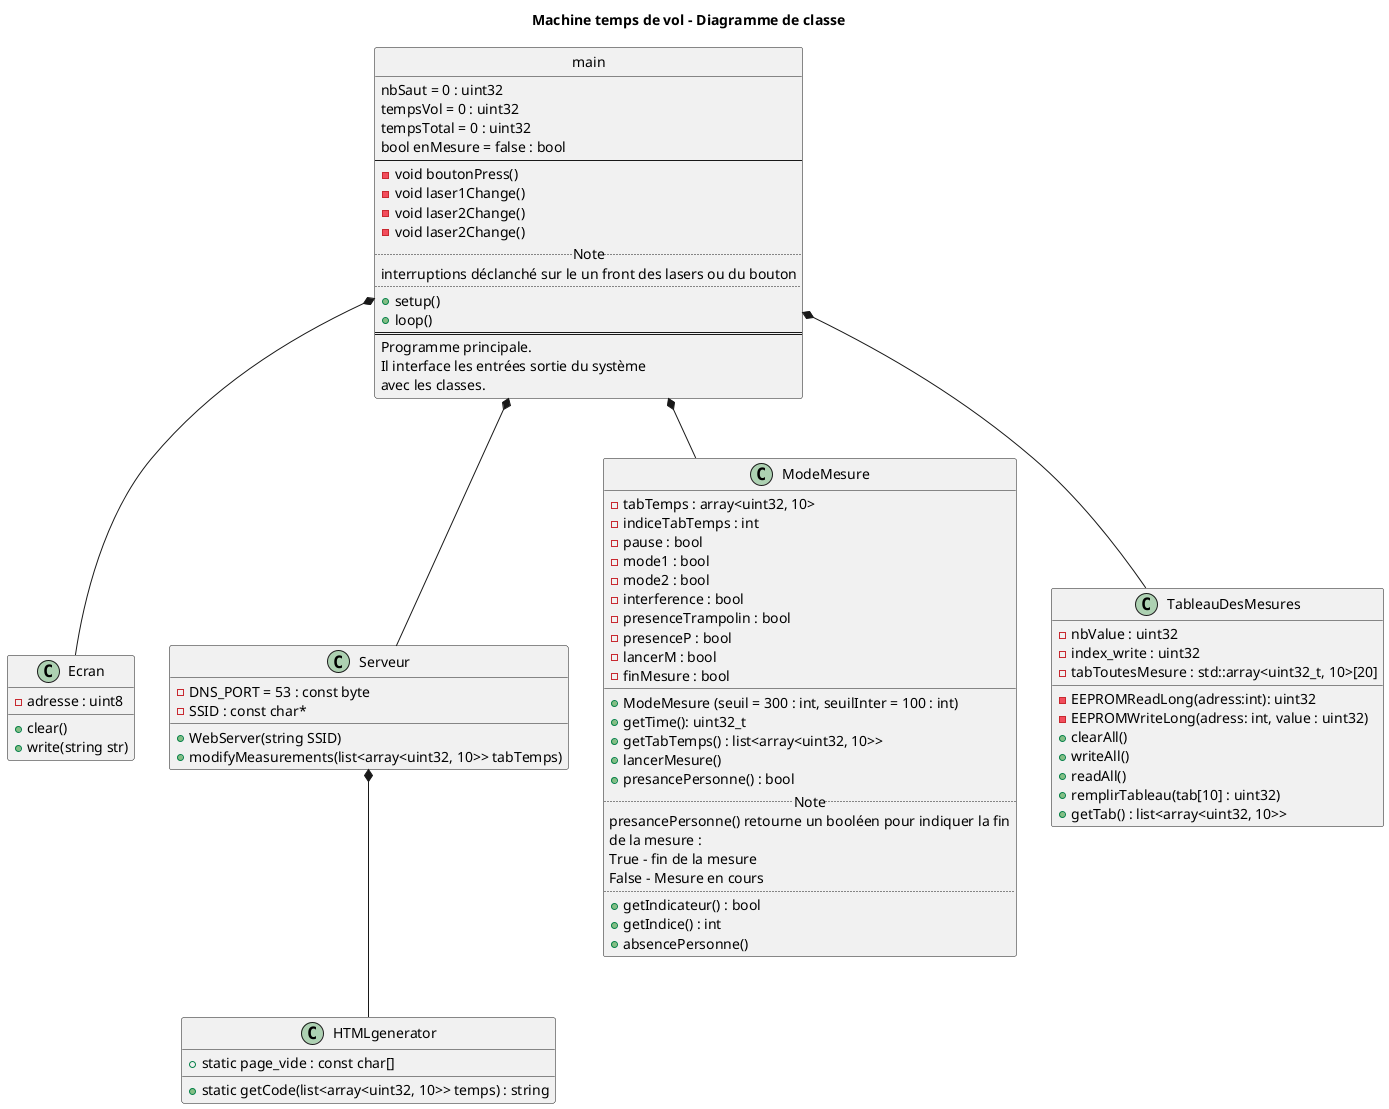 @startuml

title Machine temps de vol - Diagramme de classe

class Ecran { 
    -adresse : uint8
    +clear()
    +write(string str)
}

class HTMLgenerator { 
    +static page_vide : const char[]
    +static getCode(list<array<uint32, 10>> temps) : string 
}

class Serveur {
    -DNS_PORT = 53 : const byte
    -SSID : const char* 
    +WebServer(string SSID)
    +modifyMeasurements(list<array<uint32, 10>> tabTemps)
}

class ModeMesure{
    -tabTemps : array<uint32, 10>
    -indiceTabTemps : int
    -pause : bool
    -mode1 : bool
    -mode2 : bool
    -interference : bool
    -presenceTrampolin : bool
    -presenceP : bool 
    -lancerM : bool 
    -finMesure : bool 
    __
    +ModeMesure (seuil = 300 : int, seuilInter = 100 : int)
    +getTime(): uint32_t 
    +getTabTemps() : list<array<uint32, 10>>
    +lancerMesure()
    +presancePersonne() : bool
    .. Note ..
    presancePersonne() retourne un booléen pour indiquer la fin
    de la mesure :
    True - fin de la mesure
    False - Mesure en cours
    ..
    +getIndicateur() : bool
    +getIndice() : int
    +absencePersonne()
}

class TableauDesMesures{
    -nbValue : uint32
    -index_write : uint32
    -tabToutesMesure : std::array<uint32_t, 10>[20]
    -EEPROMReadLong(adress:int): uint32
    -EEPROMWriteLong(adress: int, value : uint32)
    +clearAll()
    +writeAll()
    +readAll()
    +remplirTableau(tab[10] : uint32)
    +getTab() : list<array<uint32, 10>>
}

class main {
    nbSaut = 0 : uint32
    tempsVol = 0 : uint32
    tempsTotal = 0 : uint32
    bool enMesure = false : bool
    --
    -void boutonPress()
    -void laser1Change()
    -void laser2Change()
    -void laser2Change()
    .. Note ..
    interruptions déclanché sur le un front des lasers ou du bouton
    ..
    +setup()
    +loop()
    ==
    Programme principale.
    Il interface les entrées sortie du système
    avec les classes.
}

Serveur*--HTMLgenerator

main*--Ecran
main*--Serveur
main*--ModeMesure
main*--TableauDesMesures

hide main circle

@enduml